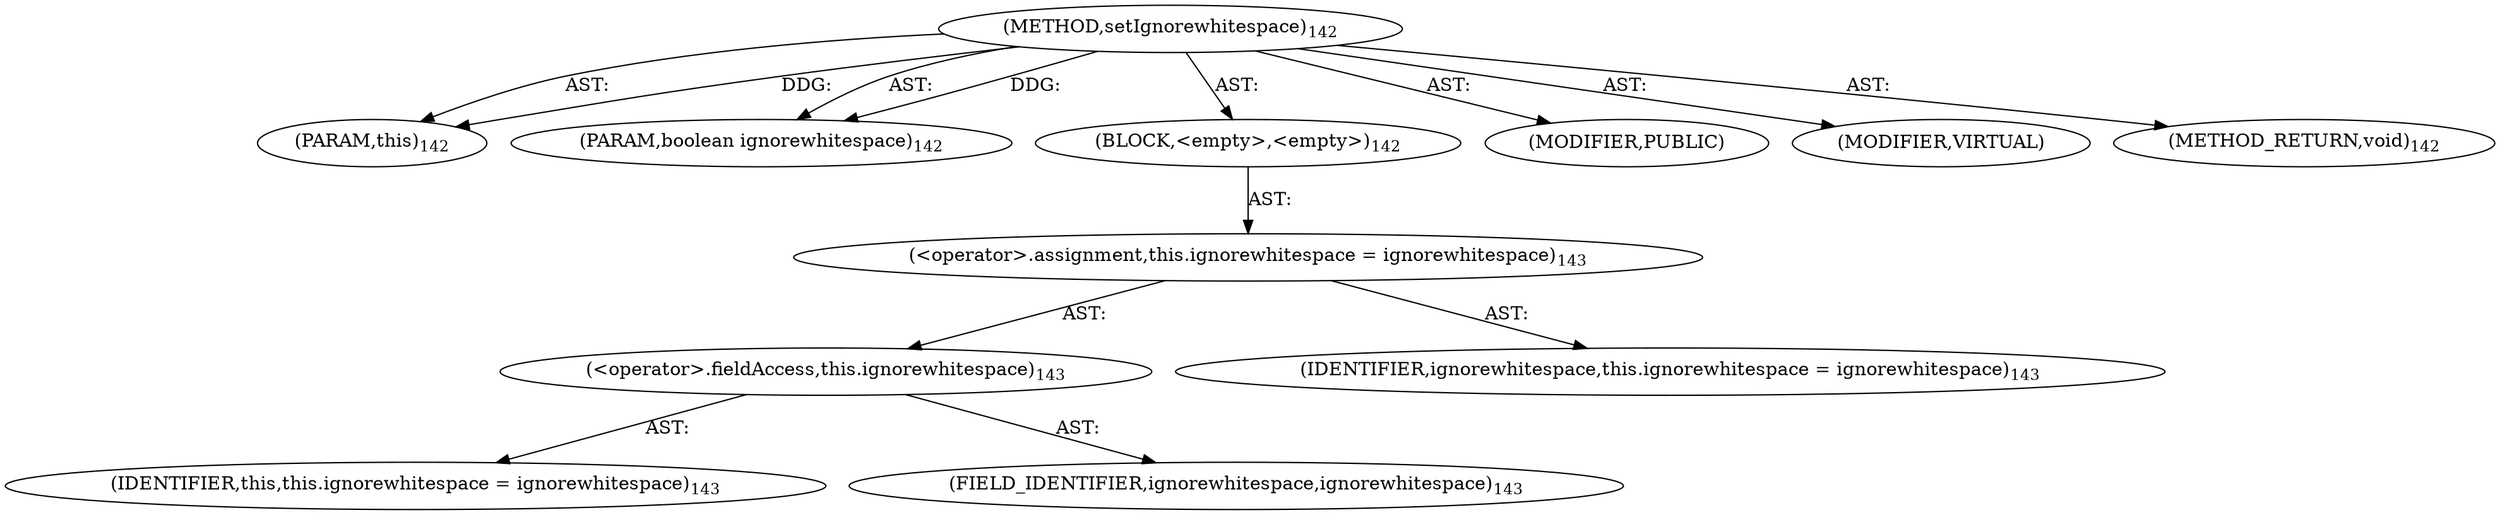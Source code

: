 digraph "setIgnorewhitespace" {  
"111669149700" [label = <(METHOD,setIgnorewhitespace)<SUB>142</SUB>> ]
"115964116994" [label = <(PARAM,this)<SUB>142</SUB>> ]
"115964117002" [label = <(PARAM,boolean ignorewhitespace)<SUB>142</SUB>> ]
"25769803784" [label = <(BLOCK,&lt;empty&gt;,&lt;empty&gt;)<SUB>142</SUB>> ]
"30064771097" [label = <(&lt;operator&gt;.assignment,this.ignorewhitespace = ignorewhitespace)<SUB>143</SUB>> ]
"30064771098" [label = <(&lt;operator&gt;.fieldAccess,this.ignorewhitespace)<SUB>143</SUB>> ]
"68719476738" [label = <(IDENTIFIER,this,this.ignorewhitespace = ignorewhitespace)<SUB>143</SUB>> ]
"55834574856" [label = <(FIELD_IDENTIFIER,ignorewhitespace,ignorewhitespace)<SUB>143</SUB>> ]
"68719476764" [label = <(IDENTIFIER,ignorewhitespace,this.ignorewhitespace = ignorewhitespace)<SUB>143</SUB>> ]
"133143986195" [label = <(MODIFIER,PUBLIC)> ]
"133143986196" [label = <(MODIFIER,VIRTUAL)> ]
"128849018884" [label = <(METHOD_RETURN,void)<SUB>142</SUB>> ]
  "111669149700" -> "115964116994"  [ label = "AST: "] 
  "111669149700" -> "115964117002"  [ label = "AST: "] 
  "111669149700" -> "25769803784"  [ label = "AST: "] 
  "111669149700" -> "133143986195"  [ label = "AST: "] 
  "111669149700" -> "133143986196"  [ label = "AST: "] 
  "111669149700" -> "128849018884"  [ label = "AST: "] 
  "25769803784" -> "30064771097"  [ label = "AST: "] 
  "30064771097" -> "30064771098"  [ label = "AST: "] 
  "30064771097" -> "68719476764"  [ label = "AST: "] 
  "30064771098" -> "68719476738"  [ label = "AST: "] 
  "30064771098" -> "55834574856"  [ label = "AST: "] 
  "111669149700" -> "115964116994"  [ label = "DDG: "] 
  "111669149700" -> "115964117002"  [ label = "DDG: "] 
}

